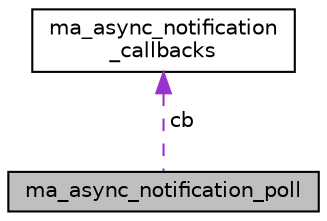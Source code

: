 digraph "ma_async_notification_poll"
{
 // LATEX_PDF_SIZE
  edge [fontname="Helvetica",fontsize="10",labelfontname="Helvetica",labelfontsize="10"];
  node [fontname="Helvetica",fontsize="10",shape=record];
  Node1 [label="ma_async_notification_poll",height=0.2,width=0.4,color="black", fillcolor="grey75", style="filled", fontcolor="black",tooltip=" "];
  Node2 -> Node1 [dir="back",color="darkorchid3",fontsize="10",style="dashed",label=" cb" ,fontname="Helvetica"];
  Node2 [label="ma_async_notification\l_callbacks",height=0.2,width=0.4,color="black", fillcolor="white", style="filled",URL="$structma__async__notification__callbacks.html",tooltip=" "];
}

